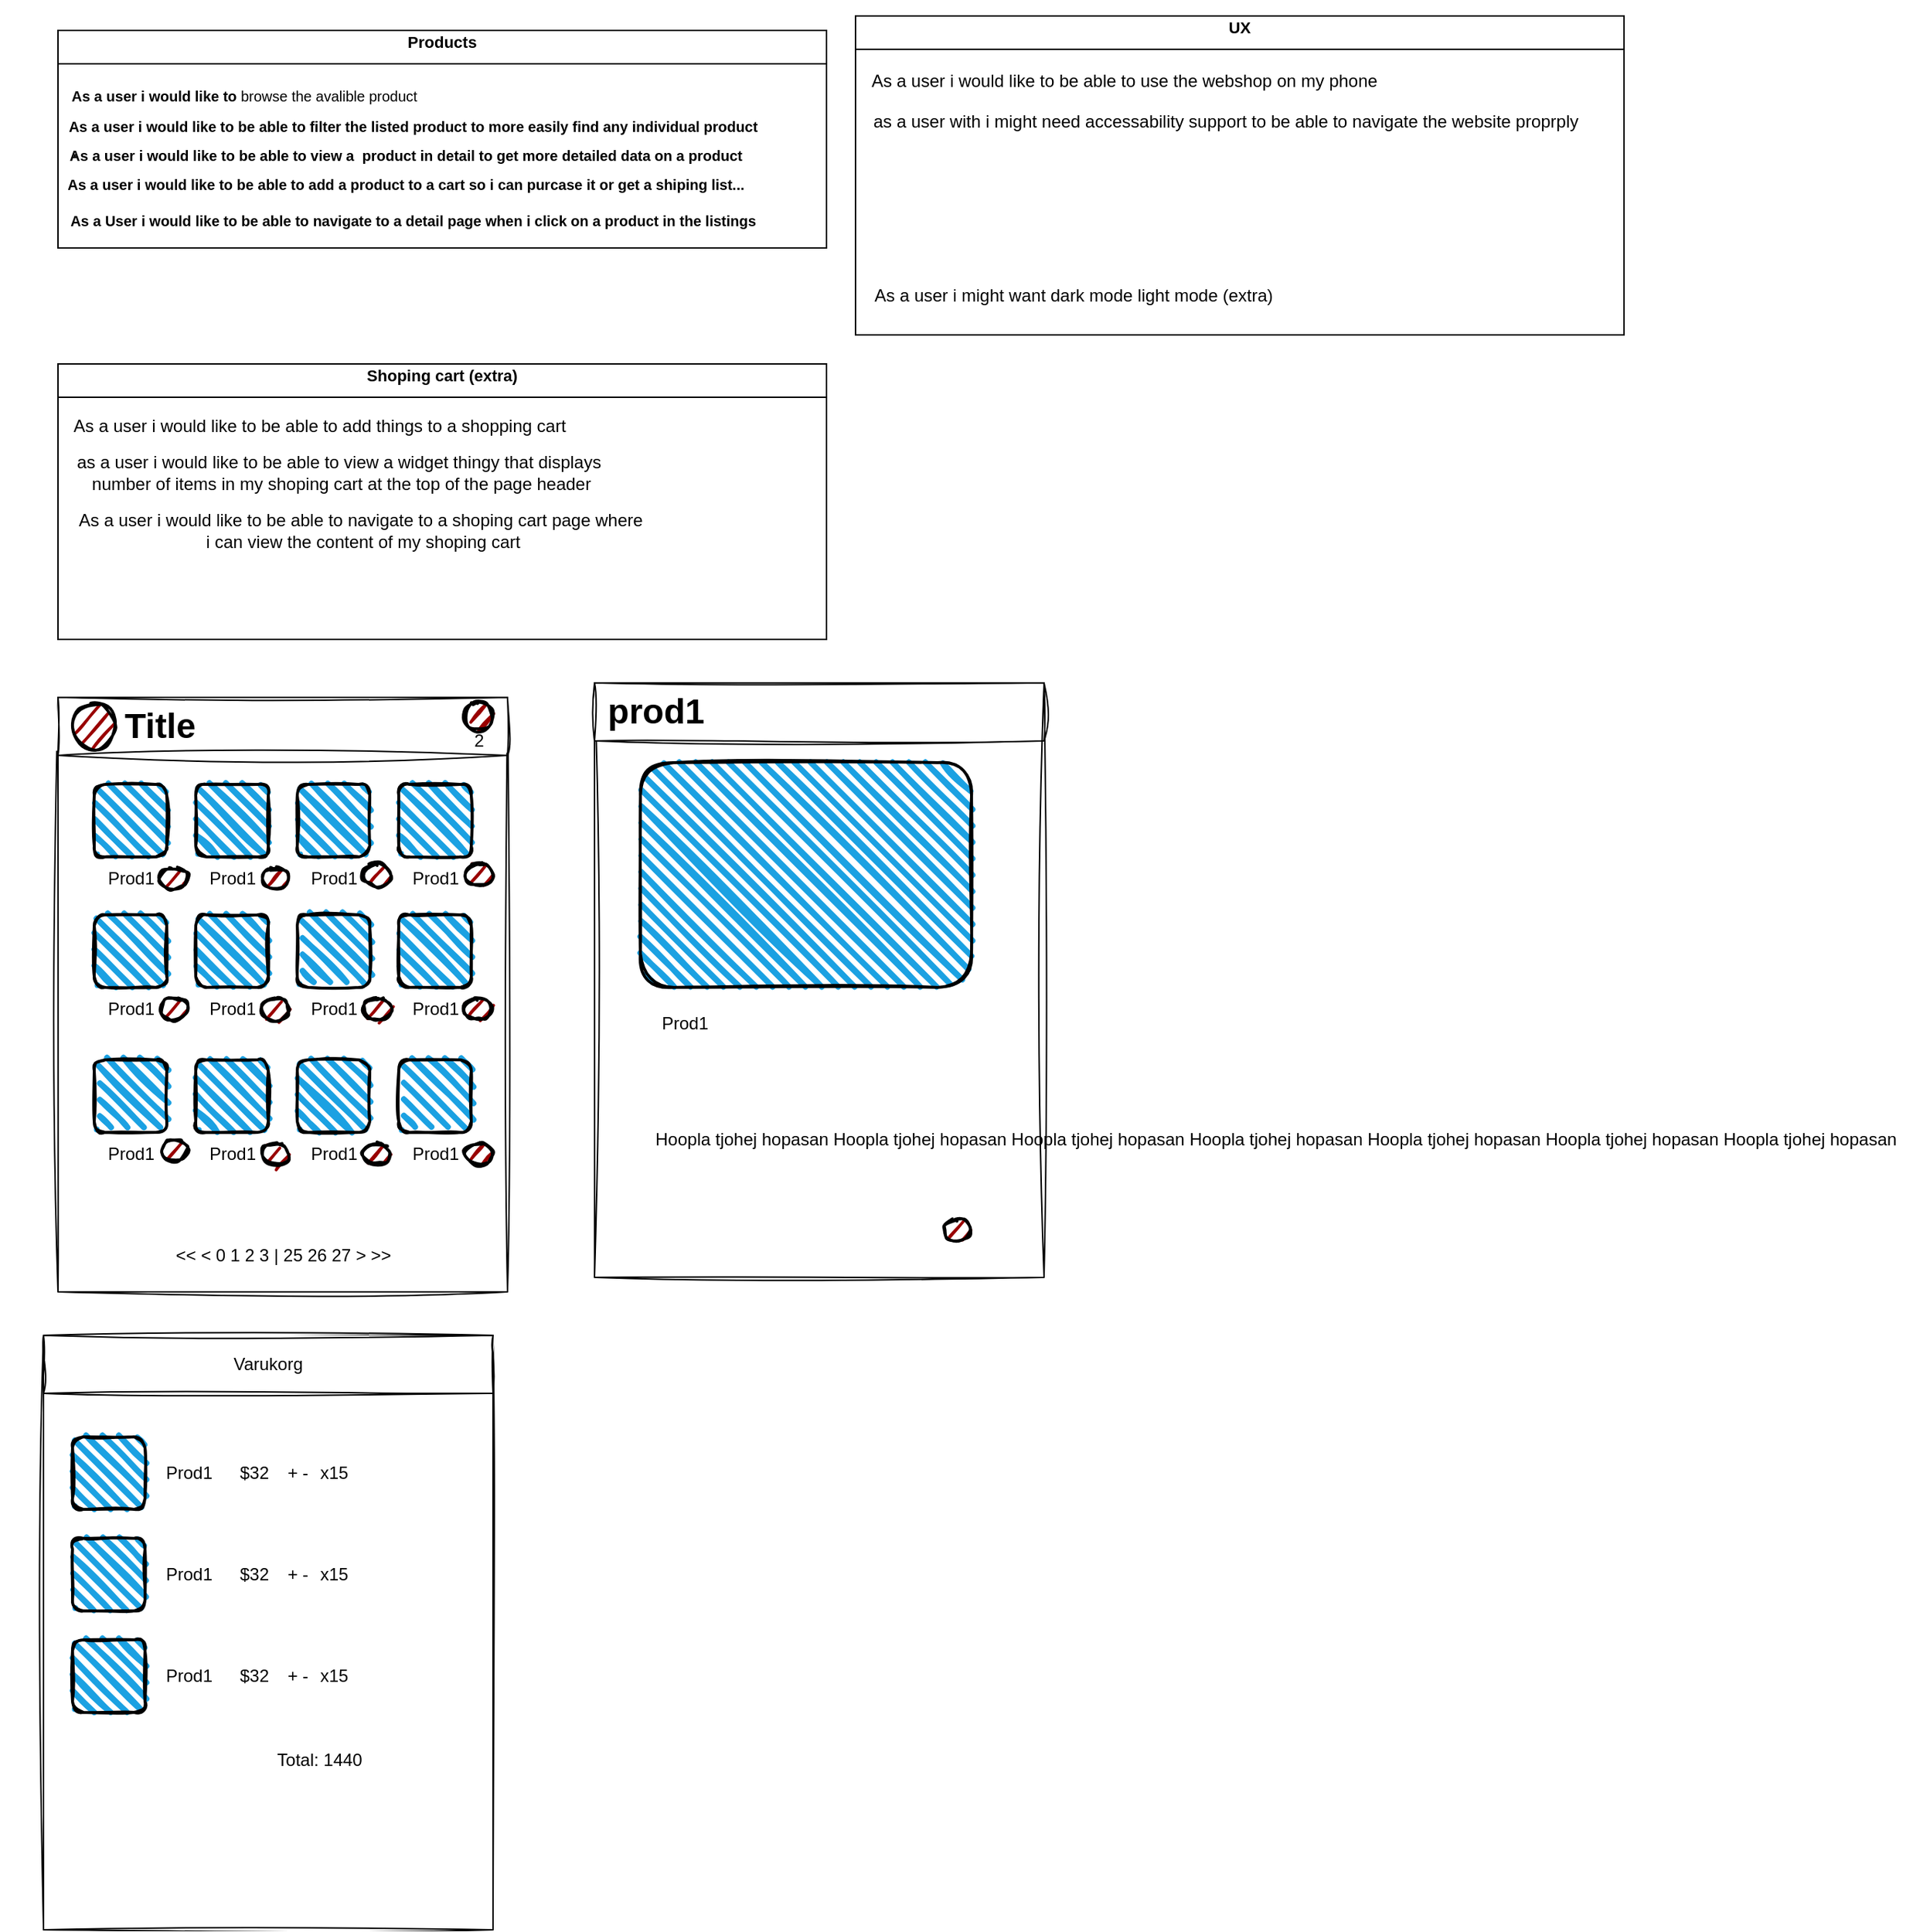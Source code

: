 <mxfile version="26.0.16">
  <diagram name="Page-1" id="tB2G2_xuUE1PFD17AhQb">
    <mxGraphModel dx="2578" dy="2132" grid="1" gridSize="10" guides="1" tooltips="1" connect="1" arrows="1" fold="1" page="1" pageScale="1" pageWidth="850" pageHeight="1100" math="0" shadow="0">
      <root>
        <mxCell id="0" />
        <mxCell id="1" parent="0" />
        <mxCell id="-5q9eOfwCiGem6xnQVSK-14" value="&lt;h1 style=&quot;text-align: left; margin-top: 0px;&quot;&gt;&lt;font style=&quot;font-size: 11px;&quot;&gt;Products&lt;/font&gt;&lt;/h1&gt;" style="swimlane;whiteSpace=wrap;html=1;" vertex="1" parent="1">
          <mxGeometry x="30" width="530" height="150" as="geometry" />
        </mxCell>
        <mxCell id="-5q9eOfwCiGem6xnQVSK-16" value="&lt;h1 style=&quot;text-align: left; margin-top: 0px;&quot;&gt;&lt;font style=&quot;font-size: 10px;&quot;&gt;As a user i would like to&amp;nbsp;&lt;/font&gt;&lt;span style=&quot;font-size: 10px; background-color: transparent; color: light-dark(rgb(0, 0, 0), rgb(255, 255, 255)); font-weight: normal;&quot;&gt;browse the avalible product&amp;nbsp;&lt;/span&gt;&lt;/h1&gt;&lt;p style=&quot;text-align: left;&quot;&gt;&lt;font size=&quot;3&quot;&gt;.&lt;/font&gt;&lt;/p&gt;" style="text;html=1;align=center;verticalAlign=middle;whiteSpace=wrap;rounded=0;" vertex="1" parent="-5q9eOfwCiGem6xnQVSK-14">
          <mxGeometry x="-40" y="60" width="340" height="10" as="geometry" />
        </mxCell>
        <mxCell id="-5q9eOfwCiGem6xnQVSK-18" value="&lt;h1 style=&quot;text-align: left; margin-top: 0px;&quot;&gt;&lt;span style=&quot;font-size: 10px;&quot;&gt;As a user i would like to be able to view a&amp;nbsp; product in detail to get more detailed data on a product&lt;/span&gt;&lt;/h1&gt;" style="text;html=1;align=center;verticalAlign=middle;whiteSpace=wrap;rounded=0;" vertex="1" parent="-5q9eOfwCiGem6xnQVSK-14">
          <mxGeometry x="-10" y="75" width="500" height="30" as="geometry" />
        </mxCell>
        <mxCell id="-5q9eOfwCiGem6xnQVSK-19" value="&lt;h1 style=&quot;text-align: left; margin-top: 0px;&quot;&gt;&lt;span style=&quot;font-size: 10px;&quot;&gt;As a user i would like to be able to add a product to a cart so i can purcase it or get a shiping list...&lt;/span&gt;&lt;/h1&gt;" style="text;html=1;align=center;verticalAlign=middle;whiteSpace=wrap;rounded=0;" vertex="1" parent="-5q9eOfwCiGem6xnQVSK-14">
          <mxGeometry x="-20" y="95" width="520" height="30" as="geometry" />
        </mxCell>
        <mxCell id="-5q9eOfwCiGem6xnQVSK-22" value="&lt;h1 style=&quot;text-align: left; margin-top: 0px;&quot;&gt;&lt;span style=&quot;font-size: 10px;&quot;&gt;As a user i would like to be able to filter the listed product to more easily find any individual product&lt;/span&gt;&lt;/h1&gt;" style="text;html=1;align=center;verticalAlign=middle;whiteSpace=wrap;rounded=0;" vertex="1" parent="-5q9eOfwCiGem6xnQVSK-14">
          <mxGeometry x="-40" y="65" width="570" height="10" as="geometry" />
        </mxCell>
        <mxCell id="-5q9eOfwCiGem6xnQVSK-23" value="&lt;h1 style=&quot;text-align: left; margin-top: 0px;&quot;&gt;&lt;span style=&quot;font-size: 10px;&quot;&gt;As a User i would like to be able to navigate to a detail page when i click on a product in the listings&lt;/span&gt;&lt;/h1&gt;" style="text;html=1;align=center;verticalAlign=middle;whiteSpace=wrap;rounded=0;" vertex="1" parent="-5q9eOfwCiGem6xnQVSK-14">
          <mxGeometry x="-15" y="120" width="520" height="30" as="geometry" />
        </mxCell>
        <mxCell id="-5q9eOfwCiGem6xnQVSK-25" value="&lt;h1 style=&quot;text-align: left; margin-top: 0px;&quot;&gt;&lt;font style=&quot;font-size: 11px;&quot;&gt;Shoping cart (extra)&lt;/font&gt;&lt;/h1&gt;" style="swimlane;whiteSpace=wrap;html=1;" vertex="1" parent="1">
          <mxGeometry x="30" y="230" width="530" height="190" as="geometry" />
        </mxCell>
        <mxCell id="-5q9eOfwCiGem6xnQVSK-31" value="As a user i would like to be able to add things to a shopping cart&lt;div&gt;&lt;br&gt;&lt;/div&gt;" style="text;html=1;align=center;verticalAlign=middle;resizable=0;points=[];autosize=1;strokeColor=none;fillColor=none;" vertex="1" parent="-5q9eOfwCiGem6xnQVSK-25">
          <mxGeometry y="30" width="360" height="40" as="geometry" />
        </mxCell>
        <mxCell id="-5q9eOfwCiGem6xnQVSK-33" value="as a user i would like to be able to view a widget thingy that displays&amp;nbsp;&lt;div&gt;number of items in my shoping cart at the top of the page header&lt;/div&gt;" style="text;html=1;align=center;verticalAlign=middle;resizable=0;points=[];autosize=1;strokeColor=none;fillColor=none;" vertex="1" parent="-5q9eOfwCiGem6xnQVSK-25">
          <mxGeometry y="55" width="390" height="40" as="geometry" />
        </mxCell>
        <mxCell id="-5q9eOfwCiGem6xnQVSK-34" value="As a user i would like to be able to navigate to a shoping cart page where&amp;nbsp;&lt;div&gt;i can view the content of my shoping cart&lt;/div&gt;" style="text;html=1;align=center;verticalAlign=middle;resizable=0;points=[];autosize=1;strokeColor=none;fillColor=none;" vertex="1" parent="-5q9eOfwCiGem6xnQVSK-25">
          <mxGeometry y="95" width="420" height="40" as="geometry" />
        </mxCell>
        <mxCell id="-5q9eOfwCiGem6xnQVSK-35" value="&lt;h1 style=&quot;text-align: left; margin-top: 0px;&quot;&gt;&lt;span style=&quot;font-size: 11px;&quot;&gt;UX&lt;/span&gt;&lt;/h1&gt;" style="swimlane;whiteSpace=wrap;html=1;" vertex="1" parent="1">
          <mxGeometry x="580" y="-10" width="530" height="220" as="geometry" />
        </mxCell>
        <mxCell id="-5q9eOfwCiGem6xnQVSK-39" value="As a user i would like to be able to use the webshop on my phone" style="text;html=1;align=center;verticalAlign=middle;resizable=0;points=[];autosize=1;strokeColor=none;fillColor=none;" vertex="1" parent="-5q9eOfwCiGem6xnQVSK-35">
          <mxGeometry y="30" width="370" height="30" as="geometry" />
        </mxCell>
        <mxCell id="-5q9eOfwCiGem6xnQVSK-40" value="as a user with i might need accessability support to be able to navigate the website proprply&lt;div&gt;&lt;br&gt;&lt;/div&gt;" style="text;html=1;align=center;verticalAlign=middle;resizable=0;points=[];autosize=1;strokeColor=none;fillColor=none;" vertex="1" parent="-5q9eOfwCiGem6xnQVSK-35">
          <mxGeometry y="60" width="510" height="40" as="geometry" />
        </mxCell>
        <mxCell id="-5q9eOfwCiGem6xnQVSK-44" value="As a user i might want dark mode light mode (extra)&lt;div&gt;&lt;br&gt;&lt;/div&gt;" style="text;html=1;align=center;verticalAlign=middle;resizable=0;points=[];autosize=1;strokeColor=none;fillColor=none;" vertex="1" parent="-5q9eOfwCiGem6xnQVSK-35">
          <mxGeometry y="180" width="300" height="40" as="geometry" />
        </mxCell>
        <mxCell id="-5q9eOfwCiGem6xnQVSK-46" value="" style="rounded=0;whiteSpace=wrap;html=1;sketch=1;curveFitting=1;jiggle=2;shadow=0;" vertex="1" parent="1">
          <mxGeometry x="30" y="460" width="310" height="410" as="geometry" />
        </mxCell>
        <mxCell id="-5q9eOfwCiGem6xnQVSK-52" value="" style="group" vertex="1" connectable="0" parent="1">
          <mxGeometry x="50" y="520" width="60" height="80" as="geometry" />
        </mxCell>
        <mxCell id="-5q9eOfwCiGem6xnQVSK-48" value="" style="rounded=1;whiteSpace=wrap;html=1;strokeWidth=2;fillWeight=4;hachureGap=8;hachureAngle=45;fillColor=#1ba1e2;sketch=1;" vertex="1" parent="-5q9eOfwCiGem6xnQVSK-52">
          <mxGeometry x="5" width="50" height="50" as="geometry" />
        </mxCell>
        <mxCell id="-5q9eOfwCiGem6xnQVSK-51" value="&lt;span style=&quot;text-wrap-mode: wrap;&quot;&gt;Prod1&lt;/span&gt;" style="text;html=1;align=center;verticalAlign=middle;resizable=0;points=[];autosize=1;strokeColor=none;fillColor=none;" vertex="1" parent="-5q9eOfwCiGem6xnQVSK-52">
          <mxGeometry y="50" width="60" height="30" as="geometry" />
        </mxCell>
        <mxCell id="-5q9eOfwCiGem6xnQVSK-100" value="" style="ellipse;whiteSpace=wrap;html=1;strokeWidth=2;fillWeight=2;hachureGap=8;fillColor=#990000;fillStyle=dots;sketch=1;" vertex="1" parent="-5q9eOfwCiGem6xnQVSK-52">
          <mxGeometry x="50" y="57.5" width="20" height="15" as="geometry" />
        </mxCell>
        <mxCell id="-5q9eOfwCiGem6xnQVSK-53" value="" style="group" vertex="1" connectable="0" parent="1">
          <mxGeometry x="120" y="520" width="70" height="110" as="geometry" />
        </mxCell>
        <mxCell id="-5q9eOfwCiGem6xnQVSK-54" value="" style="rounded=1;whiteSpace=wrap;html=1;strokeWidth=2;fillWeight=4;hachureGap=8;hachureAngle=45;fillColor=#1ba1e2;sketch=1;" vertex="1" parent="-5q9eOfwCiGem6xnQVSK-53">
          <mxGeometry x="5" width="50" height="50" as="geometry" />
        </mxCell>
        <mxCell id="-5q9eOfwCiGem6xnQVSK-55" value="&lt;span style=&quot;text-wrap-mode: wrap;&quot;&gt;Prod1&lt;/span&gt;" style="text;html=1;align=center;verticalAlign=middle;resizable=0;points=[];autosize=1;strokeColor=none;fillColor=none;" vertex="1" parent="-5q9eOfwCiGem6xnQVSK-53">
          <mxGeometry y="50" width="60" height="30" as="geometry" />
        </mxCell>
        <mxCell id="-5q9eOfwCiGem6xnQVSK-101" value="" style="ellipse;whiteSpace=wrap;html=1;strokeWidth=2;fillWeight=2;hachureGap=8;fillColor=#990000;fillStyle=dots;sketch=1;" vertex="1" parent="-5q9eOfwCiGem6xnQVSK-53">
          <mxGeometry x="50" y="57.5" width="20" height="15" as="geometry" />
        </mxCell>
        <mxCell id="-5q9eOfwCiGem6xnQVSK-56" value="" style="group" vertex="1" connectable="0" parent="1">
          <mxGeometry x="190" y="520" width="60" height="80" as="geometry" />
        </mxCell>
        <mxCell id="-5q9eOfwCiGem6xnQVSK-57" value="" style="rounded=1;whiteSpace=wrap;html=1;strokeWidth=2;fillWeight=4;hachureGap=8;hachureAngle=45;fillColor=#1ba1e2;sketch=1;" vertex="1" parent="-5q9eOfwCiGem6xnQVSK-56">
          <mxGeometry x="5" width="50" height="50" as="geometry" />
        </mxCell>
        <mxCell id="-5q9eOfwCiGem6xnQVSK-58" value="&lt;span style=&quot;text-wrap-mode: wrap;&quot;&gt;Prod1&lt;/span&gt;" style="text;html=1;align=center;verticalAlign=middle;resizable=0;points=[];autosize=1;strokeColor=none;fillColor=none;" vertex="1" parent="-5q9eOfwCiGem6xnQVSK-56">
          <mxGeometry y="50" width="60" height="30" as="geometry" />
        </mxCell>
        <mxCell id="-5q9eOfwCiGem6xnQVSK-59" value="" style="group" vertex="1" connectable="0" parent="1">
          <mxGeometry x="260" y="520" width="60" height="80" as="geometry" />
        </mxCell>
        <mxCell id="-5q9eOfwCiGem6xnQVSK-60" value="" style="rounded=1;whiteSpace=wrap;html=1;strokeWidth=2;fillWeight=4;hachureGap=8;hachureAngle=45;fillColor=#1ba1e2;sketch=1;" vertex="1" parent="-5q9eOfwCiGem6xnQVSK-59">
          <mxGeometry x="5" width="50" height="50" as="geometry" />
        </mxCell>
        <mxCell id="-5q9eOfwCiGem6xnQVSK-61" value="&lt;span style=&quot;text-wrap-mode: wrap;&quot;&gt;Prod1&lt;/span&gt;" style="text;html=1;align=center;verticalAlign=middle;resizable=0;points=[];autosize=1;strokeColor=none;fillColor=none;" vertex="1" parent="-5q9eOfwCiGem6xnQVSK-59">
          <mxGeometry y="50" width="60" height="30" as="geometry" />
        </mxCell>
        <mxCell id="-5q9eOfwCiGem6xnQVSK-62" value="" style="group" vertex="1" connectable="0" parent="1">
          <mxGeometry x="50" y="610" width="70" height="80" as="geometry" />
        </mxCell>
        <mxCell id="-5q9eOfwCiGem6xnQVSK-63" value="" style="rounded=1;whiteSpace=wrap;html=1;strokeWidth=2;fillWeight=4;hachureGap=8;hachureAngle=45;fillColor=#1ba1e2;sketch=1;" vertex="1" parent="-5q9eOfwCiGem6xnQVSK-62">
          <mxGeometry x="5" width="50" height="50" as="geometry" />
        </mxCell>
        <mxCell id="-5q9eOfwCiGem6xnQVSK-64" value="&lt;span style=&quot;text-wrap-mode: wrap;&quot;&gt;Prod1&lt;/span&gt;" style="text;html=1;align=center;verticalAlign=middle;resizable=0;points=[];autosize=1;strokeColor=none;fillColor=none;" vertex="1" parent="-5q9eOfwCiGem6xnQVSK-62">
          <mxGeometry y="50" width="60" height="30" as="geometry" />
        </mxCell>
        <mxCell id="-5q9eOfwCiGem6xnQVSK-104" value="" style="ellipse;whiteSpace=wrap;html=1;strokeWidth=2;fillWeight=2;hachureGap=8;fillColor=#990000;fillStyle=dots;sketch=1;" vertex="1" parent="-5q9eOfwCiGem6xnQVSK-62">
          <mxGeometry x="50" y="57.5" width="20" height="15" as="geometry" />
        </mxCell>
        <mxCell id="-5q9eOfwCiGem6xnQVSK-65" value="" style="group" vertex="1" connectable="0" parent="1">
          <mxGeometry x="120" y="610" width="70" height="80" as="geometry" />
        </mxCell>
        <mxCell id="-5q9eOfwCiGem6xnQVSK-66" value="" style="rounded=1;whiteSpace=wrap;html=1;strokeWidth=2;fillWeight=4;hachureGap=8;hachureAngle=45;fillColor=#1ba1e2;sketch=1;" vertex="1" parent="-5q9eOfwCiGem6xnQVSK-65">
          <mxGeometry x="5" width="50" height="50" as="geometry" />
        </mxCell>
        <mxCell id="-5q9eOfwCiGem6xnQVSK-67" value="&lt;span style=&quot;text-wrap-mode: wrap;&quot;&gt;Prod1&lt;/span&gt;" style="text;html=1;align=center;verticalAlign=middle;resizable=0;points=[];autosize=1;strokeColor=none;fillColor=none;" vertex="1" parent="-5q9eOfwCiGem6xnQVSK-65">
          <mxGeometry y="50" width="60" height="30" as="geometry" />
        </mxCell>
        <mxCell id="-5q9eOfwCiGem6xnQVSK-105" value="" style="ellipse;whiteSpace=wrap;html=1;strokeWidth=2;fillWeight=2;hachureGap=8;fillColor=#990000;fillStyle=dots;sketch=1;" vertex="1" parent="-5q9eOfwCiGem6xnQVSK-65">
          <mxGeometry x="50" y="57.5" width="20" height="15" as="geometry" />
        </mxCell>
        <mxCell id="-5q9eOfwCiGem6xnQVSK-68" value="" style="group" vertex="1" connectable="0" parent="1">
          <mxGeometry x="190" y="610" width="70" height="80" as="geometry" />
        </mxCell>
        <mxCell id="-5q9eOfwCiGem6xnQVSK-69" value="" style="rounded=1;whiteSpace=wrap;html=1;strokeWidth=2;fillWeight=4;hachureGap=8;hachureAngle=45;fillColor=#1ba1e2;sketch=1;" vertex="1" parent="-5q9eOfwCiGem6xnQVSK-68">
          <mxGeometry x="5" width="50" height="50" as="geometry" />
        </mxCell>
        <mxCell id="-5q9eOfwCiGem6xnQVSK-70" value="&lt;span style=&quot;text-wrap-mode: wrap;&quot;&gt;Prod1&lt;/span&gt;" style="text;html=1;align=center;verticalAlign=middle;resizable=0;points=[];autosize=1;strokeColor=none;fillColor=none;" vertex="1" parent="-5q9eOfwCiGem6xnQVSK-68">
          <mxGeometry y="50" width="60" height="30" as="geometry" />
        </mxCell>
        <mxCell id="-5q9eOfwCiGem6xnQVSK-106" value="" style="ellipse;whiteSpace=wrap;html=1;strokeWidth=2;fillWeight=2;hachureGap=8;fillColor=#990000;fillStyle=dots;sketch=1;" vertex="1" parent="-5q9eOfwCiGem6xnQVSK-68">
          <mxGeometry x="50" y="57.5" width="20" height="15" as="geometry" />
        </mxCell>
        <mxCell id="-5q9eOfwCiGem6xnQVSK-71" value="" style="group" vertex="1" connectable="0" parent="1">
          <mxGeometry x="260" y="610" width="70" height="80" as="geometry" />
        </mxCell>
        <mxCell id="-5q9eOfwCiGem6xnQVSK-72" value="" style="rounded=1;whiteSpace=wrap;html=1;strokeWidth=2;fillWeight=4;hachureGap=8;hachureAngle=45;fillColor=#1ba1e2;sketch=1;" vertex="1" parent="-5q9eOfwCiGem6xnQVSK-71">
          <mxGeometry x="5" width="50" height="50" as="geometry" />
        </mxCell>
        <mxCell id="-5q9eOfwCiGem6xnQVSK-73" value="&lt;span style=&quot;text-wrap-mode: wrap;&quot;&gt;Prod1&lt;/span&gt;" style="text;html=1;align=center;verticalAlign=middle;resizable=0;points=[];autosize=1;strokeColor=none;fillColor=none;" vertex="1" parent="-5q9eOfwCiGem6xnQVSK-71">
          <mxGeometry y="50" width="60" height="30" as="geometry" />
        </mxCell>
        <mxCell id="-5q9eOfwCiGem6xnQVSK-107" value="" style="ellipse;whiteSpace=wrap;html=1;strokeWidth=2;fillWeight=2;hachureGap=8;fillColor=#990000;fillStyle=dots;sketch=1;" vertex="1" parent="-5q9eOfwCiGem6xnQVSK-71">
          <mxGeometry x="50" y="57.5" width="20" height="15" as="geometry" />
        </mxCell>
        <mxCell id="-5q9eOfwCiGem6xnQVSK-74" value="" style="rounded=0;whiteSpace=wrap;html=1;glass=0;sketch=1;curveFitting=1;jiggle=2;" vertex="1" parent="1">
          <mxGeometry x="30" y="460" width="310" height="40" as="geometry" />
        </mxCell>
        <mxCell id="-5q9eOfwCiGem6xnQVSK-76" value="" style="ellipse;whiteSpace=wrap;html=1;strokeWidth=2;fillWeight=2;hachureGap=8;fillColor=#990000;fillStyle=dots;sketch=1;" vertex="1" parent="1">
          <mxGeometry x="40" y="465" width="30" height="30" as="geometry" />
        </mxCell>
        <mxCell id="-5q9eOfwCiGem6xnQVSK-77" value="Title" style="text;strokeColor=none;fillColor=none;html=1;fontSize=24;fontStyle=1;verticalAlign=middle;align=center;" vertex="1" parent="1">
          <mxGeometry x="50" y="460" width="100" height="40" as="geometry" />
        </mxCell>
        <mxCell id="-5q9eOfwCiGem6xnQVSK-78" value="" style="ellipse;whiteSpace=wrap;html=1;strokeWidth=2;fillWeight=2;hachureGap=8;fillColor=#990000;fillStyle=dots;sketch=1;" vertex="1" parent="1">
          <mxGeometry x="310" y="463" width="20" height="20" as="geometry" />
        </mxCell>
        <mxCell id="-5q9eOfwCiGem6xnQVSK-79" value="2" style="text;html=1;align=center;verticalAlign=middle;resizable=0;points=[];autosize=1;strokeColor=none;fillColor=none;" vertex="1" parent="1">
          <mxGeometry x="305" y="475" width="30" height="30" as="geometry" />
        </mxCell>
        <mxCell id="-5q9eOfwCiGem6xnQVSK-80" value="&amp;lt;&amp;lt; &amp;lt; 0 1 2 3 | 25 26 27 &amp;gt; &amp;gt;&amp;gt;" style="text;html=1;align=center;verticalAlign=middle;resizable=0;points=[];autosize=1;strokeColor=none;fillColor=none;" vertex="1" parent="1">
          <mxGeometry x="100" y="830" width="170" height="30" as="geometry" />
        </mxCell>
        <mxCell id="-5q9eOfwCiGem6xnQVSK-81" value="" style="rounded=0;whiteSpace=wrap;html=1;sketch=1;curveFitting=1;jiggle=2;shadow=0;" vertex="1" parent="1">
          <mxGeometry x="400" y="450" width="310" height="410" as="geometry" />
        </mxCell>
        <mxCell id="-5q9eOfwCiGem6xnQVSK-82" value="" style="rounded=0;whiteSpace=wrap;html=1;glass=0;sketch=1;curveFitting=1;jiggle=2;" vertex="1" parent="1">
          <mxGeometry x="400" y="450" width="310" height="40" as="geometry" />
        </mxCell>
        <mxCell id="-5q9eOfwCiGem6xnQVSK-86" value="" style="group" vertex="1" connectable="0" parent="1">
          <mxGeometry x="50" y="710" width="60" height="80" as="geometry" />
        </mxCell>
        <mxCell id="-5q9eOfwCiGem6xnQVSK-87" value="" style="rounded=1;whiteSpace=wrap;html=1;strokeWidth=2;fillWeight=4;hachureGap=8;hachureAngle=45;fillColor=#1ba1e2;sketch=1;" vertex="1" parent="-5q9eOfwCiGem6xnQVSK-86">
          <mxGeometry x="5" width="50" height="50" as="geometry" />
        </mxCell>
        <mxCell id="-5q9eOfwCiGem6xnQVSK-88" value="&lt;span style=&quot;text-wrap-mode: wrap;&quot;&gt;Prod1&lt;/span&gt;" style="text;html=1;align=center;verticalAlign=middle;resizable=0;points=[];autosize=1;strokeColor=none;fillColor=none;" vertex="1" parent="-5q9eOfwCiGem6xnQVSK-86">
          <mxGeometry y="50" width="60" height="30" as="geometry" />
        </mxCell>
        <mxCell id="-5q9eOfwCiGem6xnQVSK-89" value="" style="group" vertex="1" connectable="0" parent="1">
          <mxGeometry x="120" y="710" width="70" height="80" as="geometry" />
        </mxCell>
        <mxCell id="-5q9eOfwCiGem6xnQVSK-90" value="" style="rounded=1;whiteSpace=wrap;html=1;strokeWidth=2;fillWeight=4;hachureGap=8;hachureAngle=45;fillColor=#1ba1e2;sketch=1;" vertex="1" parent="-5q9eOfwCiGem6xnQVSK-89">
          <mxGeometry x="5" width="50" height="50" as="geometry" />
        </mxCell>
        <mxCell id="-5q9eOfwCiGem6xnQVSK-91" value="&lt;span style=&quot;text-wrap-mode: wrap;&quot;&gt;Prod1&lt;/span&gt;" style="text;html=1;align=center;verticalAlign=middle;resizable=0;points=[];autosize=1;strokeColor=none;fillColor=none;" vertex="1" parent="-5q9eOfwCiGem6xnQVSK-89">
          <mxGeometry y="50" width="60" height="30" as="geometry" />
        </mxCell>
        <mxCell id="-5q9eOfwCiGem6xnQVSK-109" value="" style="ellipse;whiteSpace=wrap;html=1;strokeWidth=2;fillWeight=2;hachureGap=8;fillColor=#990000;fillStyle=dots;sketch=1;" vertex="1" parent="-5q9eOfwCiGem6xnQVSK-89">
          <mxGeometry x="50" y="57.5" width="20" height="15" as="geometry" />
        </mxCell>
        <mxCell id="-5q9eOfwCiGem6xnQVSK-92" value="" style="group" vertex="1" connectable="0" parent="1">
          <mxGeometry x="190" y="710" width="70" height="80" as="geometry" />
        </mxCell>
        <mxCell id="-5q9eOfwCiGem6xnQVSK-93" value="" style="rounded=1;whiteSpace=wrap;html=1;strokeWidth=2;fillWeight=4;hachureGap=8;hachureAngle=45;fillColor=#1ba1e2;sketch=1;" vertex="1" parent="-5q9eOfwCiGem6xnQVSK-92">
          <mxGeometry x="5" width="50" height="50" as="geometry" />
        </mxCell>
        <mxCell id="-5q9eOfwCiGem6xnQVSK-94" value="&lt;span style=&quot;text-wrap-mode: wrap;&quot;&gt;Prod1&lt;/span&gt;" style="text;html=1;align=center;verticalAlign=middle;resizable=0;points=[];autosize=1;strokeColor=none;fillColor=none;" vertex="1" parent="-5q9eOfwCiGem6xnQVSK-92">
          <mxGeometry y="50" width="60" height="30" as="geometry" />
        </mxCell>
        <mxCell id="-5q9eOfwCiGem6xnQVSK-110" value="" style="ellipse;whiteSpace=wrap;html=1;strokeWidth=2;fillWeight=2;hachureGap=8;fillColor=#990000;fillStyle=dots;sketch=1;" vertex="1" parent="-5q9eOfwCiGem6xnQVSK-92">
          <mxGeometry x="50" y="57.5" width="20" height="15" as="geometry" />
        </mxCell>
        <mxCell id="-5q9eOfwCiGem6xnQVSK-95" value="" style="group" vertex="1" connectable="0" parent="1">
          <mxGeometry x="260" y="710" width="70" height="80" as="geometry" />
        </mxCell>
        <mxCell id="-5q9eOfwCiGem6xnQVSK-96" value="" style="rounded=1;whiteSpace=wrap;html=1;strokeWidth=2;fillWeight=4;hachureGap=8;hachureAngle=45;fillColor=#1ba1e2;sketch=1;" vertex="1" parent="-5q9eOfwCiGem6xnQVSK-95">
          <mxGeometry x="5" width="50" height="50" as="geometry" />
        </mxCell>
        <mxCell id="-5q9eOfwCiGem6xnQVSK-97" value="&lt;span style=&quot;text-wrap-mode: wrap;&quot;&gt;Prod1&lt;/span&gt;" style="text;html=1;align=center;verticalAlign=middle;resizable=0;points=[];autosize=1;strokeColor=none;fillColor=none;" vertex="1" parent="-5q9eOfwCiGem6xnQVSK-95">
          <mxGeometry y="50" width="60" height="30" as="geometry" />
        </mxCell>
        <mxCell id="-5q9eOfwCiGem6xnQVSK-111" value="" style="ellipse;whiteSpace=wrap;html=1;strokeWidth=2;fillWeight=2;hachureGap=8;fillColor=#990000;fillStyle=dots;sketch=1;" vertex="1" parent="-5q9eOfwCiGem6xnQVSK-95">
          <mxGeometry x="50" y="57.5" width="20" height="15" as="geometry" />
        </mxCell>
        <mxCell id="-5q9eOfwCiGem6xnQVSK-84" value="" style="rounded=1;whiteSpace=wrap;html=1;strokeWidth=2;fillWeight=4;hachureGap=8;hachureAngle=45;fillColor=#1ba1e2;sketch=1;" vertex="1" parent="1">
          <mxGeometry x="431.67" y="505" width="228.33" height="155" as="geometry" />
        </mxCell>
        <mxCell id="-5q9eOfwCiGem6xnQVSK-85" value="&lt;span style=&quot;text-wrap-mode: wrap;&quot;&gt;Prod1&lt;/span&gt;" style="text;html=1;align=center;verticalAlign=middle;resizable=0;points=[];autosize=1;strokeColor=none;fillColor=none;" vertex="1" parent="1">
          <mxGeometry x="431.67" y="670.005" width="60" height="30" as="geometry" />
        </mxCell>
        <mxCell id="-5q9eOfwCiGem6xnQVSK-98" value="&lt;span style=&quot;text-wrap-mode: wrap;&quot;&gt;Hoopla tjohej hopasan&amp;nbsp;&lt;/span&gt;&lt;span style=&quot;text-wrap-mode: wrap;&quot;&gt;Hoopla tjohej&amp;nbsp;&lt;/span&gt;&lt;span style=&quot;background-color: transparent; color: light-dark(rgb(0, 0, 0), rgb(255, 255, 255)); text-wrap-mode: wrap;&quot;&gt;hopasan&amp;nbsp;&lt;/span&gt;&lt;span style=&quot;background-color: transparent; color: light-dark(rgb(0, 0, 0), rgb(255, 255, 255)); text-wrap-mode: wrap;&quot;&gt;Hoopla tjohej hopasan&amp;nbsp;&lt;/span&gt;&lt;span style=&quot;background-color: transparent; color: light-dark(rgb(0, 0, 0), rgb(255, 255, 255)); text-wrap-mode: wrap;&quot;&gt;Hoopla&lt;/span&gt;&lt;span style=&quot;background-color: transparent; color: light-dark(rgb(0, 0, 0), rgb(255, 255, 255)); text-wrap-mode: wrap;&quot;&gt;&amp;nbsp;tjohej hopasan&amp;nbsp;&lt;/span&gt;&lt;span style=&quot;background-color: transparent; color: light-dark(rgb(0, 0, 0), rgb(255, 255, 255)); text-wrap-mode: wrap;&quot;&gt;Hoopla tjohej hopasan&amp;nbsp;&lt;/span&gt;&lt;span style=&quot;background-color: transparent; color: light-dark(rgb(0, 0, 0), rgb(255, 255, 255)); text-wrap-mode: wrap;&quot;&gt;Hoopla tjohej hopasan&amp;nbsp;&lt;/span&gt;&lt;span style=&quot;background-color: transparent; color: light-dark(rgb(0, 0, 0), rgb(255, 255, 255)); text-wrap-mode: wrap;&quot;&gt;Hoopla tjohej hopasan&amp;nbsp;&lt;/span&gt;" style="text;html=1;align=left;verticalAlign=middle;resizable=0;points=[];autosize=1;strokeColor=none;fillColor=none;" vertex="1" parent="1">
          <mxGeometry x="440" y="750.005" width="880" height="30" as="geometry" />
        </mxCell>
        <mxCell id="-5q9eOfwCiGem6xnQVSK-102" value="" style="ellipse;whiteSpace=wrap;html=1;strokeWidth=2;fillWeight=2;hachureGap=8;fillColor=#990000;fillStyle=dots;sketch=1;" vertex="1" parent="1">
          <mxGeometry x="240" y="575" width="20" height="15" as="geometry" />
        </mxCell>
        <mxCell id="-5q9eOfwCiGem6xnQVSK-103" value="" style="ellipse;whiteSpace=wrap;html=1;strokeWidth=2;fillWeight=2;hachureGap=8;fillColor=#990000;fillStyle=dots;sketch=1;" vertex="1" parent="1">
          <mxGeometry x="310" y="575" width="20" height="15" as="geometry" />
        </mxCell>
        <mxCell id="-5q9eOfwCiGem6xnQVSK-108" value="" style="ellipse;whiteSpace=wrap;html=1;strokeWidth=2;fillWeight=2;hachureGap=8;fillColor=#990000;fillStyle=dots;sketch=1;" vertex="1" parent="1">
          <mxGeometry x="100" y="765.01" width="20" height="15" as="geometry" />
        </mxCell>
        <mxCell id="-5q9eOfwCiGem6xnQVSK-112" value="" style="ellipse;whiteSpace=wrap;html=1;strokeWidth=2;fillWeight=2;hachureGap=8;fillColor=#990000;fillStyle=dots;sketch=1;" vertex="1" parent="1">
          <mxGeometry x="640" y="820" width="20" height="15" as="geometry" />
        </mxCell>
        <mxCell id="-5q9eOfwCiGem6xnQVSK-118" value="" style="rounded=0;whiteSpace=wrap;html=1;sketch=1;curveFitting=1;jiggle=2;shadow=0;" vertex="1" parent="1">
          <mxGeometry x="20" y="900" width="310" height="410" as="geometry" />
        </mxCell>
        <mxCell id="-5q9eOfwCiGem6xnQVSK-119" value="Varukorg" style="rounded=0;whiteSpace=wrap;html=1;glass=0;sketch=1;curveFitting=1;jiggle=2;" vertex="1" parent="1">
          <mxGeometry x="20" y="900" width="310" height="40" as="geometry" />
        </mxCell>
        <mxCell id="-5q9eOfwCiGem6xnQVSK-120" value="prod1" style="text;strokeColor=none;fillColor=none;html=1;fontSize=24;fontStyle=1;verticalAlign=middle;align=center;" vertex="1" parent="1">
          <mxGeometry x="391.67" y="450" width="100" height="40" as="geometry" />
        </mxCell>
        <mxCell id="-5q9eOfwCiGem6xnQVSK-135" value="" style="group" vertex="1" connectable="0" parent="1">
          <mxGeometry x="40" y="970" width="200" height="50" as="geometry" />
        </mxCell>
        <mxCell id="-5q9eOfwCiGem6xnQVSK-127" value="" style="rounded=1;whiteSpace=wrap;html=1;strokeWidth=2;fillWeight=4;hachureGap=8;hachureAngle=45;fillColor=#1ba1e2;sketch=1;" vertex="1" parent="-5q9eOfwCiGem6xnQVSK-135">
          <mxGeometry width="50" height="50" as="geometry" />
        </mxCell>
        <mxCell id="-5q9eOfwCiGem6xnQVSK-128" value="&lt;span style=&quot;text-wrap-mode: wrap;&quot;&gt;Prod1&lt;/span&gt;" style="text;html=1;align=center;verticalAlign=middle;resizable=0;points=[];autosize=1;strokeColor=none;fillColor=none;" vertex="1" parent="-5q9eOfwCiGem6xnQVSK-135">
          <mxGeometry x="50" y="10" width="60" height="30" as="geometry" />
        </mxCell>
        <mxCell id="-5q9eOfwCiGem6xnQVSK-131" value="&lt;span style=&quot;text-wrap-mode: wrap;&quot;&gt;$32&lt;/span&gt;" style="text;html=1;align=center;verticalAlign=middle;resizable=0;points=[];autosize=1;strokeColor=none;fillColor=none;" vertex="1" parent="-5q9eOfwCiGem6xnQVSK-135">
          <mxGeometry x="105" y="10" width="40" height="30" as="geometry" />
        </mxCell>
        <mxCell id="-5q9eOfwCiGem6xnQVSK-133" value="+ -" style="text;html=1;align=center;verticalAlign=middle;resizable=0;points=[];autosize=1;strokeColor=none;fillColor=none;" vertex="1" parent="-5q9eOfwCiGem6xnQVSK-135">
          <mxGeometry x="135" y="10" width="40" height="30" as="geometry" />
        </mxCell>
        <mxCell id="-5q9eOfwCiGem6xnQVSK-134" value="x15" style="text;html=1;align=center;verticalAlign=middle;resizable=0;points=[];autosize=1;strokeColor=none;fillColor=none;" vertex="1" parent="-5q9eOfwCiGem6xnQVSK-135">
          <mxGeometry x="160" y="10" width="40" height="30" as="geometry" />
        </mxCell>
        <mxCell id="-5q9eOfwCiGem6xnQVSK-136" value="" style="group" vertex="1" connectable="0" parent="1">
          <mxGeometry x="40" y="1040" width="200" height="50" as="geometry" />
        </mxCell>
        <mxCell id="-5q9eOfwCiGem6xnQVSK-137" value="" style="rounded=1;whiteSpace=wrap;html=1;strokeWidth=2;fillWeight=4;hachureGap=8;hachureAngle=45;fillColor=#1ba1e2;sketch=1;" vertex="1" parent="-5q9eOfwCiGem6xnQVSK-136">
          <mxGeometry width="50" height="50" as="geometry" />
        </mxCell>
        <mxCell id="-5q9eOfwCiGem6xnQVSK-138" value="&lt;span style=&quot;text-wrap-mode: wrap;&quot;&gt;Prod1&lt;/span&gt;" style="text;html=1;align=center;verticalAlign=middle;resizable=0;points=[];autosize=1;strokeColor=none;fillColor=none;" vertex="1" parent="-5q9eOfwCiGem6xnQVSK-136">
          <mxGeometry x="50" y="10" width="60" height="30" as="geometry" />
        </mxCell>
        <mxCell id="-5q9eOfwCiGem6xnQVSK-139" value="&lt;span style=&quot;text-wrap-mode: wrap;&quot;&gt;$32&lt;/span&gt;" style="text;html=1;align=center;verticalAlign=middle;resizable=0;points=[];autosize=1;strokeColor=none;fillColor=none;" vertex="1" parent="-5q9eOfwCiGem6xnQVSK-136">
          <mxGeometry x="105" y="10" width="40" height="30" as="geometry" />
        </mxCell>
        <mxCell id="-5q9eOfwCiGem6xnQVSK-140" value="+ -" style="text;html=1;align=center;verticalAlign=middle;resizable=0;points=[];autosize=1;strokeColor=none;fillColor=none;" vertex="1" parent="-5q9eOfwCiGem6xnQVSK-136">
          <mxGeometry x="135" y="10" width="40" height="30" as="geometry" />
        </mxCell>
        <mxCell id="-5q9eOfwCiGem6xnQVSK-141" value="x15" style="text;html=1;align=center;verticalAlign=middle;resizable=0;points=[];autosize=1;strokeColor=none;fillColor=none;" vertex="1" parent="-5q9eOfwCiGem6xnQVSK-136">
          <mxGeometry x="160" y="10" width="40" height="30" as="geometry" />
        </mxCell>
        <mxCell id="-5q9eOfwCiGem6xnQVSK-142" value="" style="group" vertex="1" connectable="0" parent="1">
          <mxGeometry x="40" y="1110" width="200" height="50" as="geometry" />
        </mxCell>
        <mxCell id="-5q9eOfwCiGem6xnQVSK-143" value="" style="rounded=1;whiteSpace=wrap;html=1;strokeWidth=2;fillWeight=4;hachureGap=8;hachureAngle=45;fillColor=#1ba1e2;sketch=1;" vertex="1" parent="-5q9eOfwCiGem6xnQVSK-142">
          <mxGeometry width="50" height="50" as="geometry" />
        </mxCell>
        <mxCell id="-5q9eOfwCiGem6xnQVSK-144" value="&lt;span style=&quot;text-wrap-mode: wrap;&quot;&gt;Prod1&lt;/span&gt;" style="text;html=1;align=center;verticalAlign=middle;resizable=0;points=[];autosize=1;strokeColor=none;fillColor=none;" vertex="1" parent="-5q9eOfwCiGem6xnQVSK-142">
          <mxGeometry x="50" y="10" width="60" height="30" as="geometry" />
        </mxCell>
        <mxCell id="-5q9eOfwCiGem6xnQVSK-145" value="&lt;span style=&quot;text-wrap-mode: wrap;&quot;&gt;$32&lt;/span&gt;" style="text;html=1;align=center;verticalAlign=middle;resizable=0;points=[];autosize=1;strokeColor=none;fillColor=none;" vertex="1" parent="-5q9eOfwCiGem6xnQVSK-142">
          <mxGeometry x="105" y="10" width="40" height="30" as="geometry" />
        </mxCell>
        <mxCell id="-5q9eOfwCiGem6xnQVSK-146" value="+ -" style="text;html=1;align=center;verticalAlign=middle;resizable=0;points=[];autosize=1;strokeColor=none;fillColor=none;" vertex="1" parent="-5q9eOfwCiGem6xnQVSK-142">
          <mxGeometry x="135" y="10" width="40" height="30" as="geometry" />
        </mxCell>
        <mxCell id="-5q9eOfwCiGem6xnQVSK-147" value="x15" style="text;html=1;align=center;verticalAlign=middle;resizable=0;points=[];autosize=1;strokeColor=none;fillColor=none;" vertex="1" parent="-5q9eOfwCiGem6xnQVSK-142">
          <mxGeometry x="160" y="10" width="40" height="30" as="geometry" />
        </mxCell>
        <mxCell id="-5q9eOfwCiGem6xnQVSK-148" value="Total: 1440&lt;div&gt;&lt;br&gt;&lt;/div&gt;" style="text;html=1;align=center;verticalAlign=middle;resizable=0;points=[];autosize=1;strokeColor=none;fillColor=none;" vertex="1" parent="1">
          <mxGeometry x="170" y="1180" width="80" height="40" as="geometry" />
        </mxCell>
      </root>
    </mxGraphModel>
  </diagram>
</mxfile>
